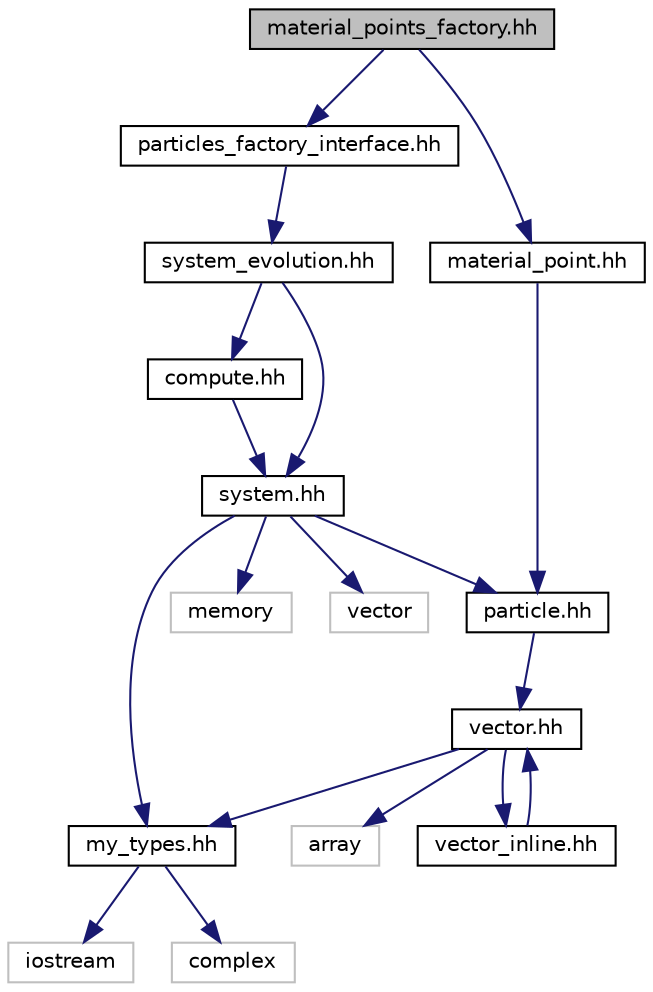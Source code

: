 digraph "material_points_factory.hh"
{
  edge [fontname="Helvetica",fontsize="10",labelfontname="Helvetica",labelfontsize="10"];
  node [fontname="Helvetica",fontsize="10",shape=record];
  Node0 [label="material_points_factory.hh",height=0.2,width=0.4,color="black", fillcolor="grey75", style="filled", fontcolor="black"];
  Node0 -> Node1 [color="midnightblue",fontsize="10",style="solid",fontname="Helvetica"];
  Node1 [label="particles_factory_interface.hh",height=0.2,width=0.4,color="black", fillcolor="white", style="filled",URL="$particles__factory__interface_8hh.html"];
  Node1 -> Node2 [color="midnightblue",fontsize="10",style="solid",fontname="Helvetica"];
  Node2 [label="system_evolution.hh",height=0.2,width=0.4,color="black", fillcolor="white", style="filled",URL="$system__evolution_8hh.html"];
  Node2 -> Node3 [color="midnightblue",fontsize="10",style="solid",fontname="Helvetica"];
  Node3 [label="compute.hh",height=0.2,width=0.4,color="black", fillcolor="white", style="filled",URL="$compute_8hh.html"];
  Node3 -> Node4 [color="midnightblue",fontsize="10",style="solid",fontname="Helvetica"];
  Node4 [label="system.hh",height=0.2,width=0.4,color="black", fillcolor="white", style="filled",URL="$system_8hh.html"];
  Node4 -> Node5 [color="midnightblue",fontsize="10",style="solid",fontname="Helvetica"];
  Node5 [label="my_types.hh",height=0.2,width=0.4,color="black", fillcolor="white", style="filled",URL="$my__types_8hh.html"];
  Node5 -> Node6 [color="midnightblue",fontsize="10",style="solid",fontname="Helvetica"];
  Node6 [label="iostream",height=0.2,width=0.4,color="grey75", fillcolor="white", style="filled"];
  Node5 -> Node7 [color="midnightblue",fontsize="10",style="solid",fontname="Helvetica"];
  Node7 [label="complex",height=0.2,width=0.4,color="grey75", fillcolor="white", style="filled"];
  Node4 -> Node8 [color="midnightblue",fontsize="10",style="solid",fontname="Helvetica"];
  Node8 [label="particle.hh",height=0.2,width=0.4,color="black", fillcolor="white", style="filled",URL="$particle_8hh.html"];
  Node8 -> Node9 [color="midnightblue",fontsize="10",style="solid",fontname="Helvetica"];
  Node9 [label="vector.hh",height=0.2,width=0.4,color="black", fillcolor="white", style="filled",URL="$vector_8hh.html"];
  Node9 -> Node5 [color="midnightblue",fontsize="10",style="solid",fontname="Helvetica"];
  Node9 -> Node10 [color="midnightblue",fontsize="10",style="solid",fontname="Helvetica"];
  Node10 [label="array",height=0.2,width=0.4,color="grey75", fillcolor="white", style="filled"];
  Node9 -> Node11 [color="midnightblue",fontsize="10",style="solid",fontname="Helvetica"];
  Node11 [label="vector_inline.hh",height=0.2,width=0.4,color="black", fillcolor="white", style="filled",URL="$vector__inline_8hh.html"];
  Node11 -> Node9 [color="midnightblue",fontsize="10",style="solid",fontname="Helvetica"];
  Node4 -> Node12 [color="midnightblue",fontsize="10",style="solid",fontname="Helvetica"];
  Node12 [label="memory",height=0.2,width=0.4,color="grey75", fillcolor="white", style="filled"];
  Node4 -> Node13 [color="midnightblue",fontsize="10",style="solid",fontname="Helvetica"];
  Node13 [label="vector",height=0.2,width=0.4,color="grey75", fillcolor="white", style="filled"];
  Node2 -> Node4 [color="midnightblue",fontsize="10",style="solid",fontname="Helvetica"];
  Node0 -> Node14 [color="midnightblue",fontsize="10",style="solid",fontname="Helvetica"];
  Node14 [label="material_point.hh",height=0.2,width=0.4,color="black", fillcolor="white", style="filled",URL="$material__point_8hh.html"];
  Node14 -> Node8 [color="midnightblue",fontsize="10",style="solid",fontname="Helvetica"];
}
